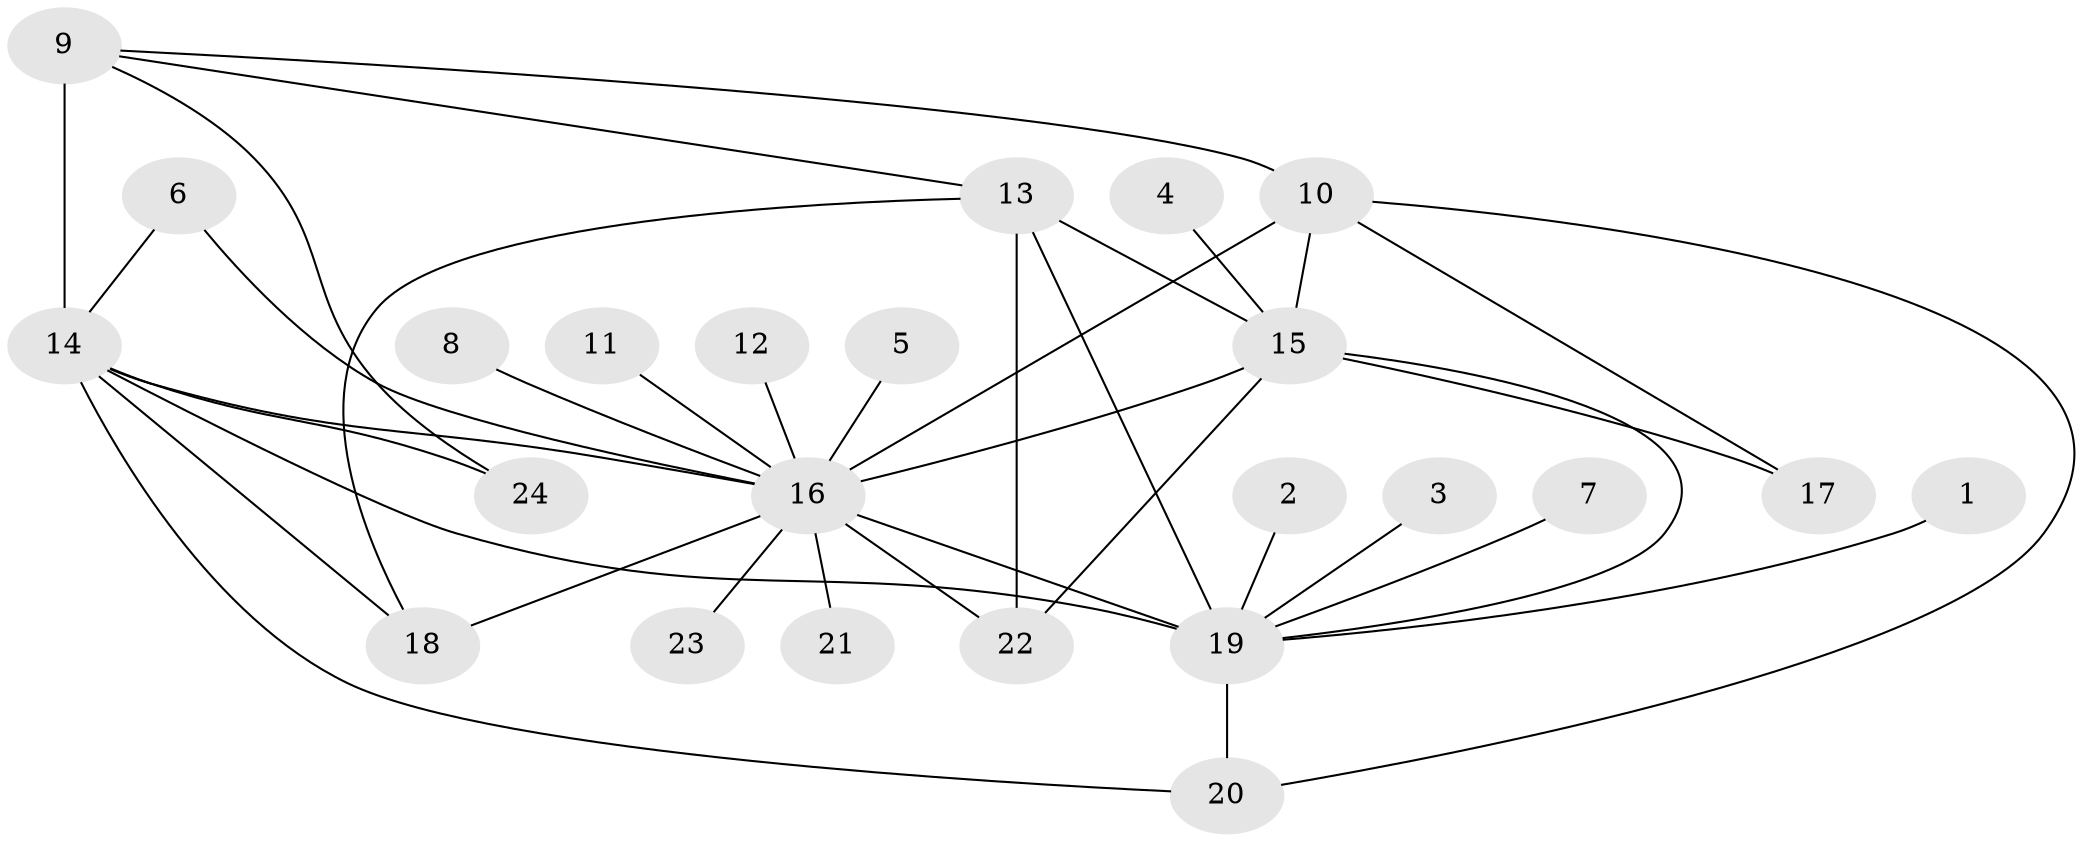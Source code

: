 // original degree distribution, {14: 0.0273972602739726, 25: 0.0136986301369863, 4: 0.1780821917808219, 7: 0.0136986301369863, 1: 0.4383561643835616, 5: 0.0273972602739726, 2: 0.2191780821917808, 3: 0.0821917808219178}
// Generated by graph-tools (version 1.1) at 2025/36/03/04/25 23:36:45]
// undirected, 24 vertices, 38 edges
graph export_dot {
  node [color=gray90,style=filled];
  1;
  2;
  3;
  4;
  5;
  6;
  7;
  8;
  9;
  10;
  11;
  12;
  13;
  14;
  15;
  16;
  17;
  18;
  19;
  20;
  21;
  22;
  23;
  24;
  1 -- 19 [weight=1.0];
  2 -- 19 [weight=1.0];
  3 -- 19 [weight=1.0];
  4 -- 15 [weight=1.0];
  5 -- 16 [weight=1.0];
  6 -- 14 [weight=1.0];
  6 -- 16 [weight=1.0];
  7 -- 19 [weight=1.0];
  8 -- 16 [weight=1.0];
  9 -- 10 [weight=1.0];
  9 -- 13 [weight=1.0];
  9 -- 14 [weight=4.0];
  9 -- 24 [weight=1.0];
  10 -- 15 [weight=1.0];
  10 -- 16 [weight=2.0];
  10 -- 17 [weight=1.0];
  10 -- 20 [weight=1.0];
  11 -- 16 [weight=1.0];
  12 -- 16 [weight=1.0];
  13 -- 15 [weight=1.0];
  13 -- 18 [weight=1.0];
  13 -- 19 [weight=2.0];
  13 -- 22 [weight=1.0];
  14 -- 16 [weight=2.0];
  14 -- 18 [weight=1.0];
  14 -- 19 [weight=1.0];
  14 -- 20 [weight=1.0];
  14 -- 24 [weight=2.0];
  15 -- 16 [weight=2.0];
  15 -- 17 [weight=1.0];
  15 -- 19 [weight=1.0];
  15 -- 22 [weight=1.0];
  16 -- 18 [weight=2.0];
  16 -- 19 [weight=2.0];
  16 -- 21 [weight=1.0];
  16 -- 22 [weight=1.0];
  16 -- 23 [weight=1.0];
  19 -- 20 [weight=1.0];
}
